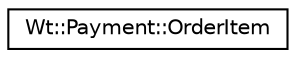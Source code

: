 digraph "Graphical Class Hierarchy"
{
 // LATEX_PDF_SIZE
  edge [fontname="Helvetica",fontsize="10",labelfontname="Helvetica",labelfontsize="10"];
  node [fontname="Helvetica",fontsize="10",shape=record];
  rankdir="LR";
  Node0 [label="Wt::Payment::OrderItem",height=0.2,width=0.4,color="black", fillcolor="white", style="filled",URL="$classWt_1_1Payment_1_1OrderItem.html",tooltip="Describes an item in an order."];
}
